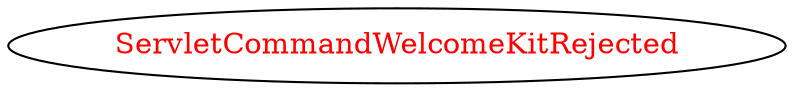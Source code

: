 digraph dependencyGraph {
 concentrate=true;
 ranksep="2.0";
 rankdir="LR"; 
 splines="ortho";
"ServletCommandWelcomeKitRejected" [fontcolor="red"];
}